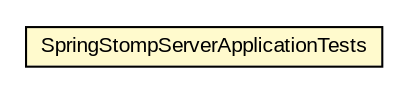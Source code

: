 #!/usr/local/bin/dot
#
# Class diagram 
# Generated by UMLGraph version R5_6-24-gf6e263 (http://www.umlgraph.org/)
#

digraph G {
	edge [fontname="arial",fontsize=10,labelfontname="arial",labelfontsize=10];
	node [fontname="arial",fontsize=10,shape=plaintext];
	nodesep=0.25;
	ranksep=0.5;
	// net.brabenetz.app.springstompserver.SpringStompServerApplicationTests
	c11 [label=<<table title="net.brabenetz.app.springstompserver.SpringStompServerApplicationTests" border="0" cellborder="1" cellspacing="0" cellpadding="2" port="p" bgcolor="lemonChiffon" href="./SpringStompServerApplicationTests.html">
		<tr><td><table border="0" cellspacing="0" cellpadding="1">
<tr><td align="center" balign="center"> SpringStompServerApplicationTests </td></tr>
		</table></td></tr>
		</table>>, URL="./SpringStompServerApplicationTests.html", fontname="arial", fontcolor="black", fontsize=10.0];
}

